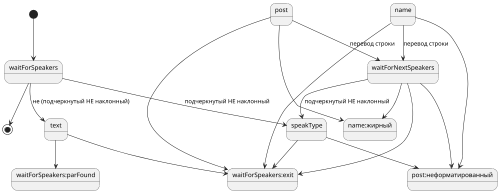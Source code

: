 @startuml

scale 500 width
[*] --> waitForSpeakers
text --> waitForSpeakers:parFound
waitForSpeakers --> text : не (подчеркнутый НЕ наклонный)
waitForSpeakers --> speakType: подчеркнутый НЕ наклонный
speakType --> post:неформатированный
post --> name:жирный
post --> waitForNextSpeakers:перевод строки
name --> post:неформатированный
name -->waitForNextSpeakers:перевод строки
waitForNextSpeakers--> speakType:подчеркнутый НЕ наклонный
waitForNextSpeakers--> post:неформатированный
waitForNextSpeakers--> name:жирный

text --> waitForSpeakers:exit
speakType --> waitForSpeakers:exit
name --> waitForSpeakers:exit
waitForNextSpeakers --> waitForSpeakers:exit
post --> waitForSpeakers:exit
waitForSpeakers --> [*]

@enduml